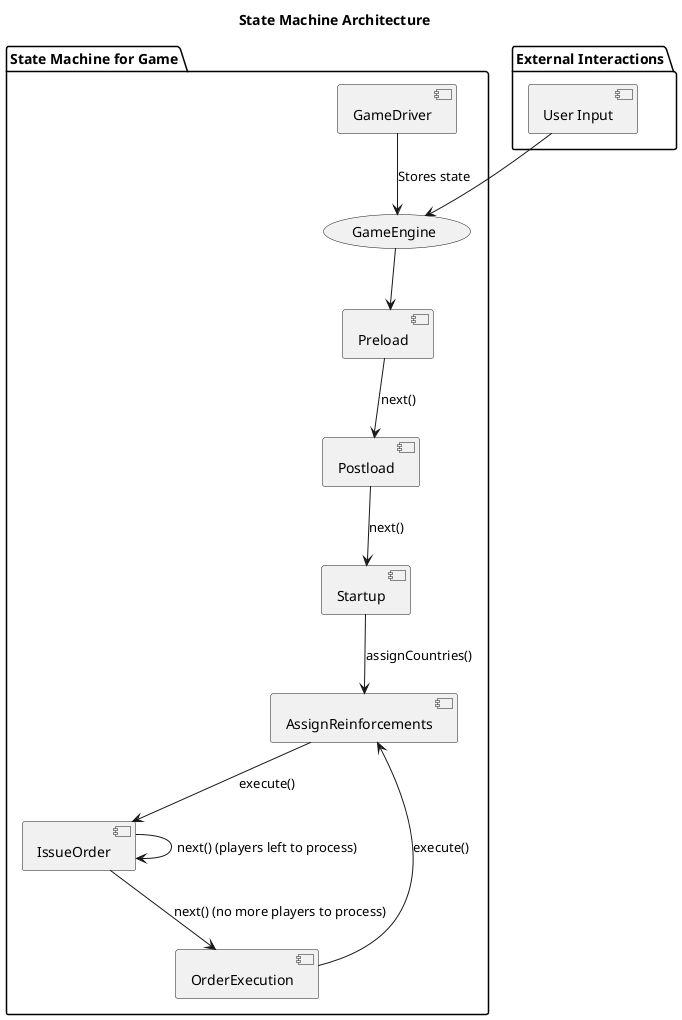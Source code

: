 @startuml
title State Machine Architecture

package "State Machine for Game" {
    (GameEngine) --> [Preload]
    [Preload] --> [Postload] : next()
    [Postload] --> [Startup] : next()
    [Startup] --> [AssignReinforcements] : assignCountries()
    [AssignReinforcements] --> [IssueOrder]: execute()
    [IssueOrder] --> [IssueOrder]: next() (players left to process)
    [IssueOrder] --> [OrderExecution]: next() (no more players to process)
    [OrderExecution] --> [AssignReinforcements]: execute()
    [GameDriver] --> (GameEngine) : Stores state
}

package "External Interactions" {
    [User Input] --> (GameEngine)
}
@enduml
